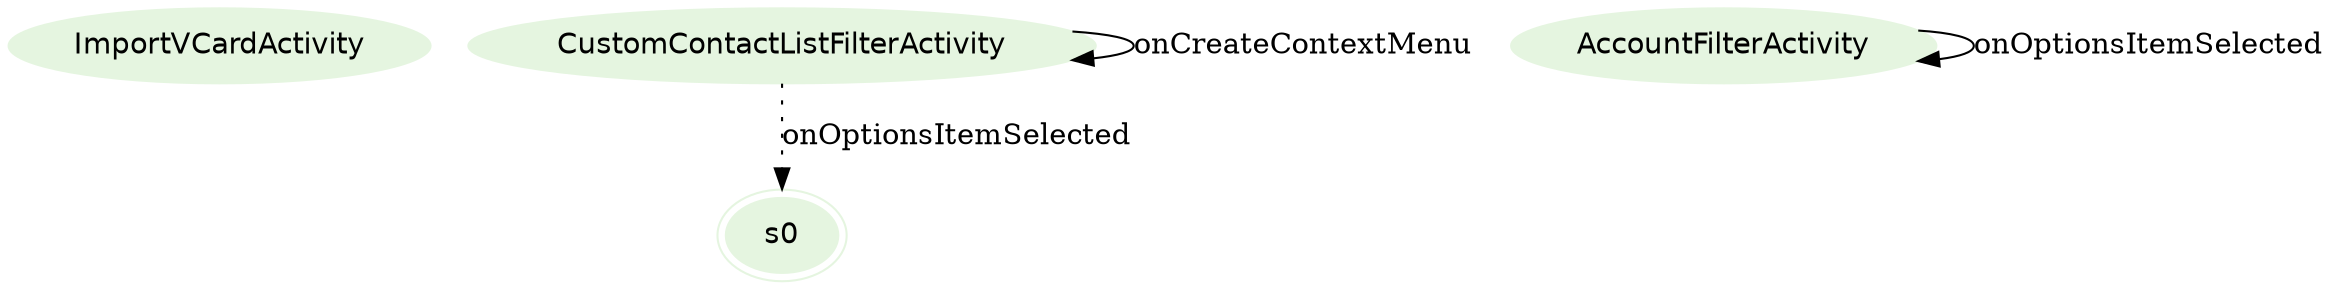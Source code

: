 digraph {
fontname="Helvetica";
node[style=filled, fontname="Helvetica", colorscheme=greens3, color=1];
ImportVCardActivity;
s0[peripheries=2];
CustomContactListFilterActivity;
AccountFilterActivity;
CustomContactListFilterActivity -> s0[label="onOptionsItemSelected",style=dotted];
AccountFilterActivity -> AccountFilterActivity[label="onOptionsItemSelected"];
CustomContactListFilterActivity -> CustomContactListFilterActivity[label="onCreateContextMenu"];
}